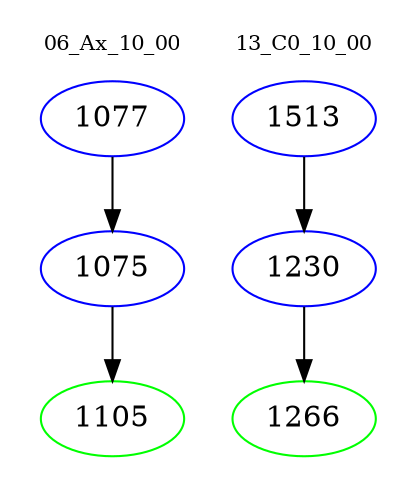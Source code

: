 digraph{
subgraph cluster_0 {
color = white
label = "06_Ax_10_00";
fontsize=10;
T0_1077 [label="1077", color="blue"]
T0_1077 -> T0_1075 [color="black"]
T0_1075 [label="1075", color="blue"]
T0_1075 -> T0_1105 [color="black"]
T0_1105 [label="1105", color="green"]
}
subgraph cluster_1 {
color = white
label = "13_C0_10_00";
fontsize=10;
T1_1513 [label="1513", color="blue"]
T1_1513 -> T1_1230 [color="black"]
T1_1230 [label="1230", color="blue"]
T1_1230 -> T1_1266 [color="black"]
T1_1266 [label="1266", color="green"]
}
}
